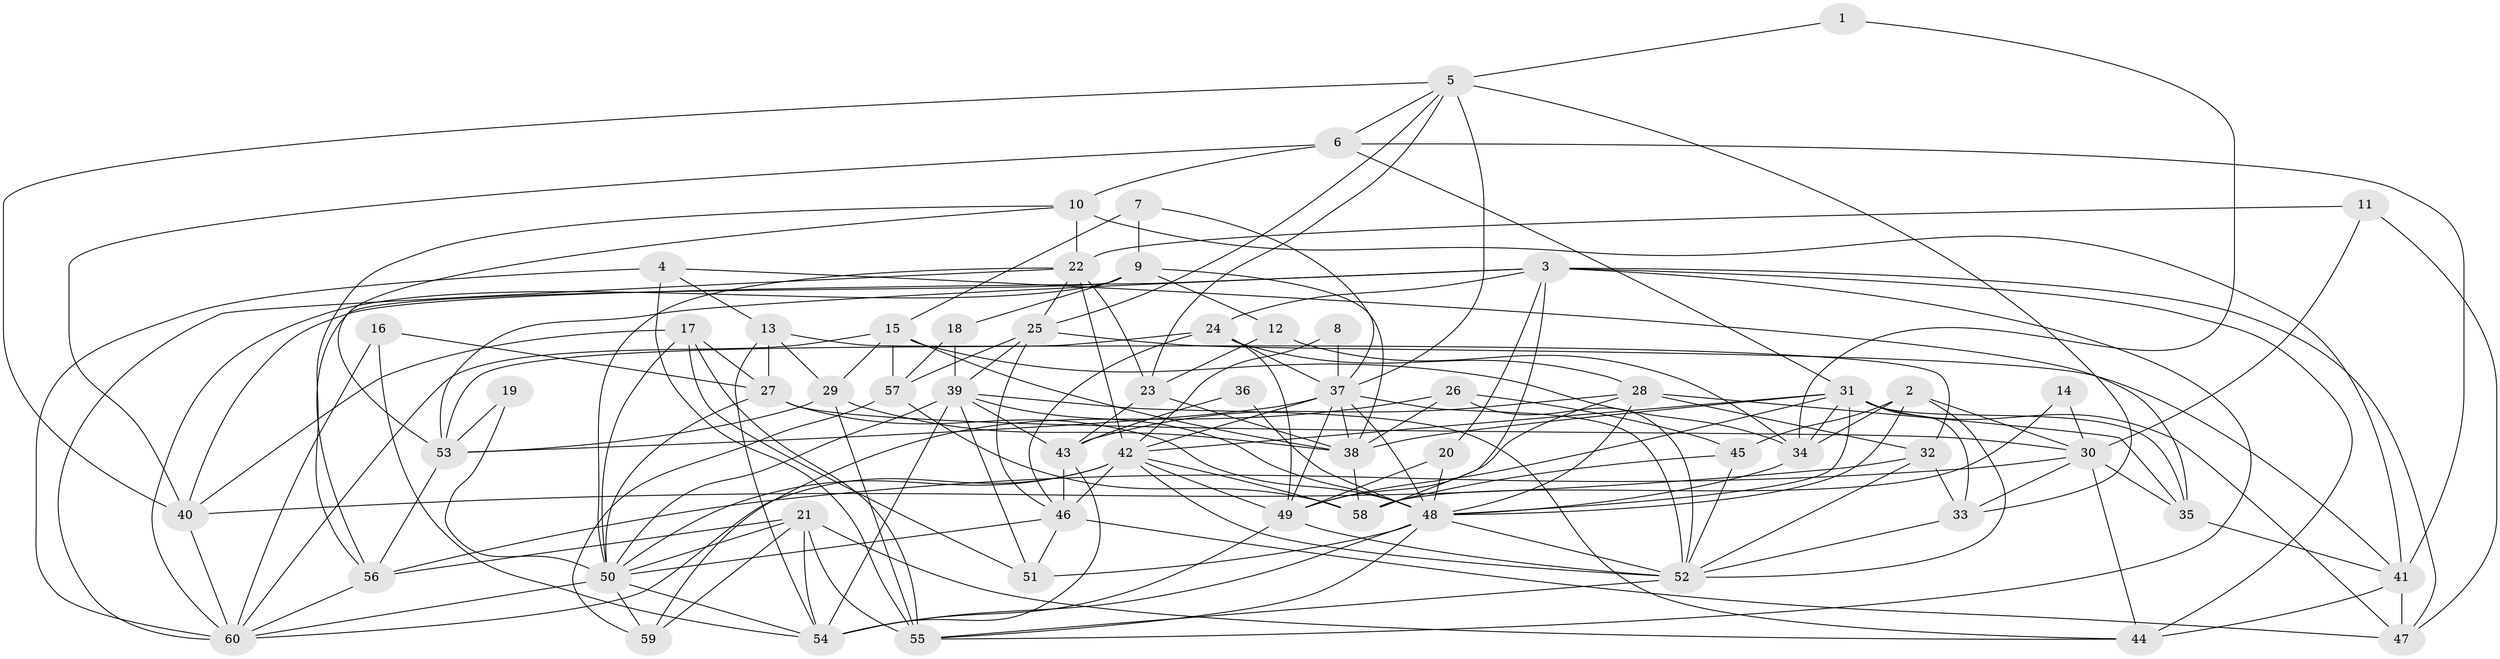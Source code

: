 // original degree distribution, {3: 0.3025210084033613, 2: 0.10084033613445378, 5: 0.226890756302521, 4: 0.24369747899159663, 6: 0.10084033613445378, 7: 0.025210084033613446}
// Generated by graph-tools (version 1.1) at 2025/50/03/09/25 03:50:01]
// undirected, 60 vertices, 173 edges
graph export_dot {
graph [start="1"]
  node [color=gray90,style=filled];
  1;
  2;
  3;
  4;
  5;
  6;
  7;
  8;
  9;
  10;
  11;
  12;
  13;
  14;
  15;
  16;
  17;
  18;
  19;
  20;
  21;
  22;
  23;
  24;
  25;
  26;
  27;
  28;
  29;
  30;
  31;
  32;
  33;
  34;
  35;
  36;
  37;
  38;
  39;
  40;
  41;
  42;
  43;
  44;
  45;
  46;
  47;
  48;
  49;
  50;
  51;
  52;
  53;
  54;
  55;
  56;
  57;
  58;
  59;
  60;
  1 -- 5 [weight=1.0];
  1 -- 34 [weight=1.0];
  2 -- 30 [weight=1.0];
  2 -- 34 [weight=1.0];
  2 -- 45 [weight=1.0];
  2 -- 48 [weight=1.0];
  2 -- 52 [weight=1.0];
  3 -- 20 [weight=1.0];
  3 -- 24 [weight=1.0];
  3 -- 40 [weight=1.0];
  3 -- 44 [weight=1.0];
  3 -- 47 [weight=1.0];
  3 -- 53 [weight=1.0];
  3 -- 55 [weight=1.0];
  3 -- 58 [weight=1.0];
  4 -- 13 [weight=1.0];
  4 -- 35 [weight=1.0];
  4 -- 55 [weight=1.0];
  4 -- 60 [weight=1.0];
  5 -- 6 [weight=1.0];
  5 -- 23 [weight=1.0];
  5 -- 25 [weight=1.0];
  5 -- 33 [weight=1.0];
  5 -- 37 [weight=1.0];
  5 -- 40 [weight=1.0];
  6 -- 10 [weight=1.0];
  6 -- 31 [weight=1.0];
  6 -- 40 [weight=1.0];
  6 -- 41 [weight=1.0];
  7 -- 9 [weight=1.0];
  7 -- 15 [weight=1.0];
  7 -- 37 [weight=1.0];
  8 -- 37 [weight=1.0];
  8 -- 42 [weight=1.0];
  9 -- 12 [weight=1.0];
  9 -- 18 [weight=1.0];
  9 -- 38 [weight=1.0];
  9 -- 56 [weight=1.0];
  9 -- 60 [weight=1.0];
  10 -- 22 [weight=1.0];
  10 -- 41 [weight=1.0];
  10 -- 53 [weight=1.0];
  10 -- 56 [weight=1.0];
  11 -- 22 [weight=1.0];
  11 -- 30 [weight=1.0];
  11 -- 47 [weight=1.0];
  12 -- 23 [weight=1.0];
  12 -- 34 [weight=1.0];
  13 -- 27 [weight=1.0];
  13 -- 29 [weight=1.0];
  13 -- 32 [weight=1.0];
  13 -- 54 [weight=1.0];
  14 -- 30 [weight=1.0];
  14 -- 58 [weight=1.0];
  15 -- 29 [weight=1.0];
  15 -- 34 [weight=1.0];
  15 -- 38 [weight=1.0];
  15 -- 57 [weight=1.0];
  15 -- 60 [weight=1.0];
  16 -- 27 [weight=1.0];
  16 -- 54 [weight=1.0];
  16 -- 60 [weight=1.0];
  17 -- 27 [weight=1.0];
  17 -- 40 [weight=1.0];
  17 -- 50 [weight=1.0];
  17 -- 51 [weight=1.0];
  17 -- 55 [weight=1.0];
  18 -- 39 [weight=1.0];
  18 -- 57 [weight=1.0];
  19 -- 50 [weight=1.0];
  19 -- 53 [weight=1.0];
  20 -- 48 [weight=1.0];
  20 -- 49 [weight=1.0];
  21 -- 44 [weight=1.0];
  21 -- 50 [weight=1.0];
  21 -- 54 [weight=1.0];
  21 -- 55 [weight=1.0];
  21 -- 56 [weight=1.0];
  21 -- 59 [weight=1.0];
  22 -- 23 [weight=1.0];
  22 -- 25 [weight=1.0];
  22 -- 42 [weight=2.0];
  22 -- 50 [weight=1.0];
  22 -- 60 [weight=1.0];
  23 -- 38 [weight=1.0];
  23 -- 43 [weight=1.0];
  24 -- 28 [weight=1.0];
  24 -- 37 [weight=1.0];
  24 -- 46 [weight=1.0];
  24 -- 49 [weight=1.0];
  24 -- 53 [weight=1.0];
  25 -- 39 [weight=1.0];
  25 -- 41 [weight=1.0];
  25 -- 46 [weight=1.0];
  25 -- 57 [weight=1.0];
  26 -- 38 [weight=1.0];
  26 -- 45 [weight=1.0];
  26 -- 52 [weight=1.0];
  26 -- 59 [weight=1.0];
  27 -- 30 [weight=1.0];
  27 -- 48 [weight=1.0];
  27 -- 50 [weight=1.0];
  28 -- 32 [weight=1.0];
  28 -- 35 [weight=1.0];
  28 -- 43 [weight=1.0];
  28 -- 48 [weight=1.0];
  28 -- 49 [weight=1.0];
  29 -- 38 [weight=1.0];
  29 -- 53 [weight=1.0];
  29 -- 55 [weight=1.0];
  30 -- 33 [weight=1.0];
  30 -- 35 [weight=1.0];
  30 -- 44 [weight=1.0];
  30 -- 56 [weight=1.0];
  31 -- 33 [weight=1.0];
  31 -- 34 [weight=1.0];
  31 -- 35 [weight=2.0];
  31 -- 38 [weight=1.0];
  31 -- 42 [weight=1.0];
  31 -- 47 [weight=1.0];
  31 -- 48 [weight=2.0];
  31 -- 49 [weight=1.0];
  32 -- 33 [weight=1.0];
  32 -- 40 [weight=1.0];
  32 -- 52 [weight=1.0];
  33 -- 52 [weight=1.0];
  34 -- 48 [weight=1.0];
  35 -- 41 [weight=1.0];
  36 -- 43 [weight=1.0];
  36 -- 48 [weight=1.0];
  37 -- 38 [weight=1.0];
  37 -- 42 [weight=1.0];
  37 -- 48 [weight=1.0];
  37 -- 49 [weight=1.0];
  37 -- 52 [weight=1.0];
  37 -- 53 [weight=1.0];
  38 -- 58 [weight=1.0];
  39 -- 43 [weight=1.0];
  39 -- 44 [weight=1.0];
  39 -- 48 [weight=1.0];
  39 -- 50 [weight=1.0];
  39 -- 51 [weight=1.0];
  39 -- 54 [weight=1.0];
  40 -- 60 [weight=1.0];
  41 -- 44 [weight=1.0];
  41 -- 47 [weight=1.0];
  42 -- 46 [weight=1.0];
  42 -- 49 [weight=1.0];
  42 -- 50 [weight=1.0];
  42 -- 52 [weight=1.0];
  42 -- 58 [weight=1.0];
  42 -- 60 [weight=1.0];
  43 -- 46 [weight=1.0];
  43 -- 54 [weight=1.0];
  45 -- 52 [weight=1.0];
  45 -- 58 [weight=1.0];
  46 -- 47 [weight=1.0];
  46 -- 50 [weight=1.0];
  46 -- 51 [weight=1.0];
  48 -- 51 [weight=1.0];
  48 -- 52 [weight=1.0];
  48 -- 54 [weight=1.0];
  48 -- 55 [weight=1.0];
  49 -- 52 [weight=1.0];
  49 -- 54 [weight=1.0];
  50 -- 54 [weight=1.0];
  50 -- 59 [weight=1.0];
  50 -- 60 [weight=1.0];
  52 -- 55 [weight=1.0];
  53 -- 56 [weight=1.0];
  56 -- 60 [weight=1.0];
  57 -- 58 [weight=1.0];
  57 -- 59 [weight=1.0];
}
